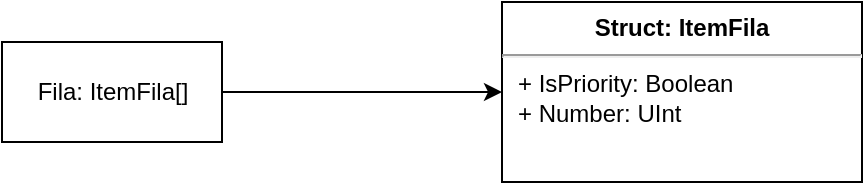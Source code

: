 <mxfile>
    <diagram id="H-UX-bx4Hc4YwCfj1C0T" name="Estrutura de Dados">
        <mxGraphModel dx="1624" dy="694" grid="1" gridSize="10" guides="1" tooltips="1" connect="1" arrows="1" fold="1" page="1" pageScale="1" pageWidth="827" pageHeight="1169" math="0" shadow="0">
            <root>
                <mxCell id="0"/>
                <mxCell id="1" parent="0"/>
                <mxCell id="4" value="" style="edgeStyle=orthogonalEdgeStyle;rounded=0;orthogonalLoop=1;jettySize=auto;html=1;entryX=0;entryY=0.5;entryDx=0;entryDy=0;" parent="1" source="2" target="5" edge="1">
                    <mxGeometry relative="1" as="geometry">
                        <mxPoint x="250" y="105" as="targetPoint"/>
                    </mxGeometry>
                </mxCell>
                <mxCell id="2" value="Fila: ItemFila[]" style="html=1;" parent="1" vertex="1">
                    <mxGeometry x="60" y="80" width="110" height="50" as="geometry"/>
                </mxCell>
                <mxCell id="5" value="&lt;p style=&quot;margin: 0px ; margin-top: 6px ; text-align: center&quot;&gt;&lt;b&gt;Struct: ItemFila&lt;/b&gt;&lt;/p&gt;&lt;hr&gt;&lt;p style=&quot;margin: 0px ; margin-left: 8px&quot;&gt;+ IsPriority: Boolean&lt;br&gt;+ Number: UInt&lt;/p&gt;" style="align=left;overflow=fill;html=1;dropTarget=0;" parent="1" vertex="1">
                    <mxGeometry x="310" y="60" width="180" height="90" as="geometry"/>
                </mxCell>
            </root>
        </mxGraphModel>
    </diagram>
    <diagram id="KpJzvfNAqQtKomHXxsy8" name="Geração">
        &#xa;
        <mxGraphModel dx="2451" dy="198" grid="1" gridSize="10" guides="1" tooltips="1" connect="1" arrows="1" fold="1" page="1" pageScale="1" pageWidth="827" pageHeight="1169" math="0" shadow="0">
            &#xa;
            <root>
                &#xa;
                <mxCell id="UH5I6xb5ytzm1GLyZQHh-0"/>
                &#xa;
                <mxCell id="UH5I6xb5ytzm1GLyZQHh-1" parent="UH5I6xb5ytzm1GLyZQHh-0"/>
                &#xa;
                <mxCell id="UH5I6xb5ytzm1GLyZQHh-4" value="Prioritária" style="edgeStyle=orthogonalEdgeStyle;rounded=0;orthogonalLoop=1;jettySize=auto;html=1;exitX=1;exitY=0.5;exitDx=0;exitDy=0;" parent="UH5I6xb5ytzm1GLyZQHh-1" target="UH5I6xb5ytzm1GLyZQHh-3" edge="1">
                    &#xa;
                    <mxGeometry relative="1" as="geometry">
                        &#xa;
                        <mxPoint x="240" y="105" as="sourcePoint"/>
                        &#xa;
                    </mxGeometry>
                    &#xa;
                </mxCell>
                &#xa;
                <mxCell id="UH5I6xb5ytzm1GLyZQHh-8" value="Normal" style="edgeStyle=orthogonalEdgeStyle;rounded=0;orthogonalLoop=1;jettySize=auto;html=1;" parent="UH5I6xb5ytzm1GLyZQHh-1" target="UH5I6xb5ytzm1GLyZQHh-7" edge="1">
                    &#xa;
                    <mxGeometry relative="1" as="geometry">
                        &#xa;
                        <mxPoint x="200" y="140" as="sourcePoint"/>
                        &#xa;
                    </mxGeometry>
                    &#xa;
                </mxCell>
                &#xa;
                <mxCell id="UH5I6xb5ytzm1GLyZQHh-6" value="Sim" style="edgeStyle=orthogonalEdgeStyle;rounded=0;orthogonalLoop=1;jettySize=auto;html=1;" parent="UH5I6xb5ytzm1GLyZQHh-1" source="UH5I6xb5ytzm1GLyZQHh-3" target="UH5I6xb5ytzm1GLyZQHh-5" edge="1">
                    &#xa;
                    <mxGeometry relative="1" as="geometry"/>
                    &#xa;
                </mxCell>
                &#xa;
                <mxCell id="UH5I6xb5ytzm1GLyZQHh-10" value="Não" style="edgeStyle=orthogonalEdgeStyle;rounded=0;orthogonalLoop=1;jettySize=auto;html=1;" parent="UH5I6xb5ytzm1GLyZQHh-1" source="UH5I6xb5ytzm1GLyZQHh-3" target="UH5I6xb5ytzm1GLyZQHh-9" edge="1">
                    &#xa;
                    <mxGeometry relative="1" as="geometry"/>
                    &#xa;
                </mxCell>
                &#xa;
                <mxCell id="UH5I6xb5ytzm1GLyZQHh-3" value="Verificar se existem outros prioritários" style="whiteSpace=wrap;html=1;" parent="UH5I6xb5ytzm1GLyZQHh-1" vertex="1">
                    &#xa;
                    <mxGeometry x="360" y="75" width="120" height="60" as="geometry"/>
                    &#xa;
                </mxCell>
                &#xa;
                <mxCell id="NOC0vEkSHNLShldRBLR6-3" style="edgeStyle=orthogonalEdgeStyle;rounded=0;orthogonalLoop=1;jettySize=auto;html=1;exitX=0.5;exitY=1;exitDx=0;exitDy=0;entryX=1;entryY=0.5;entryDx=0;entryDy=0;" parent="UH5I6xb5ytzm1GLyZQHh-1" source="UH5I6xb5ytzm1GLyZQHh-5" target="NOC0vEkSHNLShldRBLR6-6" edge="1">
                    &#xa;
                    <mxGeometry relative="1" as="geometry">
                        &#xa;
                        <mxPoint x="490" y="380" as="targetPoint"/>
                        &#xa;
                    </mxGeometry>
                    &#xa;
                </mxCell>
                &#xa;
                <mxCell id="UH5I6xb5ytzm1GLyZQHh-5" value="Inserir após o último prioritário" style="whiteSpace=wrap;html=1;" parent="UH5I6xb5ytzm1GLyZQHh-1" vertex="1">
                    &#xa;
                    <mxGeometry x="560" y="75" width="120" height="60" as="geometry"/>
                    &#xa;
                </mxCell>
                &#xa;
                <mxCell id="NOC0vEkSHNLShldRBLR6-1" style="edgeStyle=orthogonalEdgeStyle;rounded=0;orthogonalLoop=1;jettySize=auto;html=1;entryX=0;entryY=0.5;entryDx=0;entryDy=0;" parent="UH5I6xb5ytzm1GLyZQHh-1" source="UH5I6xb5ytzm1GLyZQHh-7" target="NOC0vEkSHNLShldRBLR6-6" edge="1">
                    &#xa;
                    <mxGeometry relative="1" as="geometry">
                        &#xa;
                        <mxPoint x="370" y="380" as="targetPoint"/>
                        &#xa;
                        <Array as="points">
                            &#xa;
                            <mxPoint x="200" y="440"/>
                            &#xa;
                            <mxPoint x="360" y="440"/>
                            &#xa;
                            <mxPoint x="360" y="445"/>
                            &#xa;
                        </Array>
                        &#xa;
                    </mxGeometry>
                    &#xa;
                </mxCell>
                &#xa;
                <mxCell id="UH5I6xb5ytzm1GLyZQHh-7" value="Adicionar ao fim da fila" style="whiteSpace=wrap;html=1;" parent="UH5I6xb5ytzm1GLyZQHh-1" vertex="1">
                    &#xa;
                    <mxGeometry x="140" y="220" width="120" height="60" as="geometry"/>
                    &#xa;
                </mxCell>
                &#xa;
                <mxCell id="NOC0vEkSHNLShldRBLR6-2" style="edgeStyle=orthogonalEdgeStyle;rounded=0;orthogonalLoop=1;jettySize=auto;html=1;exitX=0.5;exitY=1;exitDx=0;exitDy=0;entryX=0.5;entryY=0;entryDx=0;entryDy=0;" parent="UH5I6xb5ytzm1GLyZQHh-1" source="UH5I6xb5ytzm1GLyZQHh-9" target="NOC0vEkSHNLShldRBLR6-6" edge="1">
                    &#xa;
                    <mxGeometry relative="1" as="geometry">
                        &#xa;
                        <mxPoint x="430" y="350" as="targetPoint"/>
                        &#xa;
                    </mxGeometry>
                    &#xa;
                </mxCell>
                &#xa;
                <mxCell id="UH5I6xb5ytzm1GLyZQHh-9" value="Adicionar no começo da fila" style="whiteSpace=wrap;html=1;" parent="UH5I6xb5ytzm1GLyZQHh-1" vertex="1">
                    &#xa;
                    <mxGeometry x="360" y="220" width="120" height="60" as="geometry"/>
                    &#xa;
                </mxCell>
                &#xa;
                <mxCell id="UH5I6xb5ytzm1GLyZQHh-11" value="Fluxo para adicionar novos itens da lista" style="text;html=1;align=center;verticalAlign=middle;resizable=0;points=[];autosize=1;" parent="UH5I6xb5ytzm1GLyZQHh-1" vertex="1">
                    &#xa;
                    <mxGeometry x="260" width="230" height="20" as="geometry"/>
                    &#xa;
                </mxCell>
                &#xa;
                <mxCell id="NOC0vEkSHNLShldRBLR6-6" value="Fim" style="ellipse;whiteSpace=wrap;html=1;" parent="UH5I6xb5ytzm1GLyZQHh-1" vertex="1">
                    &#xa;
                    <mxGeometry x="350" y="410" width="140" height="70" as="geometry"/>
                    &#xa;
                </mxCell>
                &#xa;
                <mxCell id="3w_L9NhBtFUZ-mEIXNkC-1" value="" style="edgeStyle=orthogonalEdgeStyle;rounded=0;orthogonalLoop=1;jettySize=auto;html=1;" parent="UH5I6xb5ytzm1GLyZQHh-1" source="MYyblFCS6OfKs6edSual-0" target="3w_L9NhBtFUZ-mEIXNkC-0" edge="1">
                    &#xa;
                    <mxGeometry relative="1" as="geometry"/>
                    &#xa;
                </mxCell>
                &#xa;
                <mxCell id="MYyblFCS6OfKs6edSual-0" value="Gerar senha" style="shape=trapezoid;perimeter=trapezoidPerimeter;whiteSpace=wrap;html=1;fixedSize=1;" parent="UH5I6xb5ytzm1GLyZQHh-1" vertex="1">
                    &#xa;
                    <mxGeometry x="-270" y="75" width="120" height="60" as="geometry"/>
                    &#xa;
                </mxCell>
                &#xa;
                <mxCell id="MYyblFCS6OfKs6edSual-1" value="Inserir tipo de atendimento" style="shape=trapezoid;perimeter=trapezoidPerimeter;whiteSpace=wrap;html=1;fixedSize=1;" parent="UH5I6xb5ytzm1GLyZQHh-1" vertex="1">
                    &#xa;
                    <mxGeometry x="130" y="75" width="120" height="60" as="geometry"/>
                    &#xa;
                </mxCell>
                &#xa;
                <mxCell id="3w_L9NhBtFUZ-mEIXNkC-2" value="" style="edgeStyle=orthogonalEdgeStyle;rounded=0;orthogonalLoop=1;jettySize=auto;html=1;" parent="UH5I6xb5ytzm1GLyZQHh-1" source="3w_L9NhBtFUZ-mEIXNkC-0" target="MYyblFCS6OfKs6edSual-1" edge="1">
                    &#xa;
                    <mxGeometry relative="1" as="geometry"/>
                    &#xa;
                </mxCell>
                &#xa;
                <mxCell id="3w_L9NhBtFUZ-mEIXNkC-0" value="Gerar numero de senha" style="whiteSpace=wrap;html=1;" parent="UH5I6xb5ytzm1GLyZQHh-1" vertex="1">
                    &#xa;
                    <mxGeometry x="-70" y="75" width="120" height="60" as="geometry"/>
                    &#xa;
                </mxCell>
                &#xa;
            </root>
            &#xa;
        </mxGraphModel>
        &#xa;
    </diagram>
    <diagram id="aihHtouqyudgMX7-Er_P" name="Chamada">
        &#xa;
        <mxGraphModel dx="1624" dy="198" grid="1" gridSize="10" guides="1" tooltips="1" connect="1" arrows="1" fold="1" page="1" pageScale="1" pageWidth="827" pageHeight="1169" math="0" shadow="0">
            &#xa;
            <root>
                &#xa;
                <mxCell id="DObUNgYAX8vtzH-nEzaS-0"/>
                &#xa;
                <mxCell id="DObUNgYAX8vtzH-nEzaS-1" parent="DObUNgYAX8vtzH-nEzaS-0"/>
                &#xa;
                <mxCell id="rSRacyp7KQvrHBXrDJwl-2" value="" style="edgeStyle=orthogonalEdgeStyle;rounded=0;orthogonalLoop=1;jettySize=auto;html=1;" parent="DObUNgYAX8vtzH-nEzaS-1" source="rSRacyp7KQvrHBXrDJwl-0" target="rSRacyp7KQvrHBXrDJwl-1" edge="1">
                    &#xa;
                    <mxGeometry relative="1" as="geometry"/>
                    &#xa;
                </mxCell>
                &#xa;
                <mxCell id="rSRacyp7KQvrHBXrDJwl-0" value="Chamar o primeiro item da lista" style="whiteSpace=wrap;html=1;" parent="DObUNgYAX8vtzH-nEzaS-1" vertex="1">
                    &#xa;
                    <mxGeometry x="260" y="60" width="120" height="60" as="geometry"/>
                    &#xa;
                </mxCell>
                &#xa;
                <mxCell id="YxTifZSVBa5M2Ra1nn7D-9" style="edgeStyle=orthogonalEdgeStyle;rounded=0;orthogonalLoop=1;jettySize=auto;html=1;exitX=1;exitY=0.5;exitDx=0;exitDy=0;entryX=0;entryY=0.5;entryDx=0;entryDy=0;" parent="DObUNgYAX8vtzH-nEzaS-1" source="rSRacyp7KQvrHBXrDJwl-1" target="YxTifZSVBa5M2Ra1nn7D-7" edge="1">
                    &#xa;
                    <mxGeometry relative="1" as="geometry"/>
                    &#xa;
                </mxCell>
                &#xa;
                <mxCell id="rSRacyp7KQvrHBXrDJwl-1" value="Remover o item da lista" style="whiteSpace=wrap;html=1;" parent="DObUNgYAX8vtzH-nEzaS-1" vertex="1">
                    &#xa;
                    <mxGeometry x="260" y="200" width="120" height="60" as="geometry"/>
                    &#xa;
                </mxCell>
                &#xa;
                <mxCell id="rSRacyp7KQvrHBXrDJwl-4" value="" style="edgeStyle=orthogonalEdgeStyle;rounded=0;orthogonalLoop=1;jettySize=auto;html=1;" parent="DObUNgYAX8vtzH-nEzaS-1" target="rSRacyp7KQvrHBXrDJwl-0" edge="1">
                    &#xa;
                    <mxGeometry relative="1" as="geometry">
                        &#xa;
                        <mxPoint x="150" y="90" as="sourcePoint"/>
                        &#xa;
                    </mxGeometry>
                    &#xa;
                </mxCell>
                &#xa;
                <mxCell id="YxTifZSVBa5M2Ra1nn7D-10" style="edgeStyle=orthogonalEdgeStyle;rounded=0;orthogonalLoop=1;jettySize=auto;html=1;exitX=0.5;exitY=1;exitDx=0;exitDy=0;entryX=0.5;entryY=0;entryDx=0;entryDy=0;" parent="DObUNgYAX8vtzH-nEzaS-1" source="YxTifZSVBa5M2Ra1nn7D-7" target="YxTifZSVBa5M2Ra1nn7D-11" edge="1">
                    &#xa;
                    <mxGeometry relative="1" as="geometry">
                        &#xa;
                        <mxPoint x="362.426" y="341.716" as="targetPoint"/>
                        &#xa;
                    </mxGeometry>
                    &#xa;
                </mxCell>
                &#xa;
                <mxCell id="YxTifZSVBa5M2Ra1nn7D-7" value="Insira o número gichê de chamada" style="shape=trapezoid;perimeter=trapezoidPerimeter;whiteSpace=wrap;html=1;fixedSize=1;" parent="DObUNgYAX8vtzH-nEzaS-1" vertex="1">
                    &#xa;
                    <mxGeometry x="440" y="200" width="120" height="60" as="geometry"/>
                    &#xa;
                </mxCell>
                &#xa;
                <mxCell id="YxTifZSVBa5M2Ra1nn7D-13" value="" style="edgeStyle=orthogonalEdgeStyle;rounded=0;orthogonalLoop=1;jettySize=auto;html=1;" parent="DObUNgYAX8vtzH-nEzaS-1" source="YxTifZSVBa5M2Ra1nn7D-11" target="YxTifZSVBa5M2Ra1nn7D-12" edge="1">
                    &#xa;
                    <mxGeometry relative="1" as="geometry"/>
                    &#xa;
                </mxCell>
                &#xa;
                <mxCell id="YxTifZSVBa5M2Ra1nn7D-11" value="Imprime na tela" style="whiteSpace=wrap;html=1;" parent="DObUNgYAX8vtzH-nEzaS-1" vertex="1">
                    &#xa;
                    <mxGeometry x="250" y="350" width="120" height="60" as="geometry"/>
                    &#xa;
                </mxCell>
                &#xa;
                <mxCell id="YxTifZSVBa5M2Ra1nn7D-12" value="Fim" style="ellipse;whiteSpace=wrap;html=1;" parent="DObUNgYAX8vtzH-nEzaS-1" vertex="1">
                    &#xa;
                    <mxGeometry x="250" y="470" width="120" height="80" as="geometry"/>
                    &#xa;
                </mxCell>
                &#xa;
                <mxCell id="yetNHUSXrXyHn1LaKbI5-0" value="Chamar senha" style="shape=trapezoid;perimeter=trapezoidPerimeter;whiteSpace=wrap;html=1;fixedSize=1;" parent="DObUNgYAX8vtzH-nEzaS-1" vertex="1">
                    &#xa;
                    <mxGeometry x="40" y="60" width="120" height="60" as="geometry"/>
                    &#xa;
                </mxCell>
                &#xa;
            </root>
            &#xa;
        </mxGraphModel>
        &#xa;
    </diagram>
    <diagram id="UqMCuadBAFJTj9nRv2lw" name="Impressão Senhas">
        &#xa;        &#xa;&#xa;
        <mxGraphModel dx="798" dy="617" grid="1" gridSize="10" guides="1" tooltips="1" connect="1" arrows="1" fold="1" page="1" pageScale="1" pageWidth="827" pageHeight="1169" math="0" shadow="0">
            &#xa;            &#xa;&#xa;
            <root>
                &#xa;                &#xa;&#xa;
                <mxCell id="XR_DSFAK_g_O1x7kfTtM-0"/>
                &#xa;                &#xa;&#xa;
                <mxCell id="XR_DSFAK_g_O1x7kfTtM-1" parent="XR_DSFAK_g_O1x7kfTtM-0"/>
                &#xa;                &#xa;&#xa;
                <mxCell id="A-Cs9EHY-Vsw4WJAifmP-5" value="" style="edgeStyle=orthogonalEdgeStyle;rounded=0;orthogonalLoop=1;jettySize=auto;html=1;" parent="XR_DSFAK_g_O1x7kfTtM-1" source="A-Cs9EHY-Vsw4WJAifmP-0" target="A-Cs9EHY-Vsw4WJAifmP-4" edge="1">
                    &#xa;                    &#xa;&#xa;
                    <mxGeometry relative="1" as="geometry"/>
                    &#xa;                    &#xa;&#xa;
                </mxCell>
                &#xa;                &#xa;&#xa;
                <mxCell id="A-Cs9EHY-Vsw4WJAifmP-0" value="Imprimir senhas" style="shape=trapezoid;perimeter=trapezoidPerimeter;whiteSpace=wrap;html=1;fixedSize=1;" parent="XR_DSFAK_g_O1x7kfTtM-1" vertex="1">
                    &#xa;                    &#xa;&#xa;
                    <mxGeometry x="50" y="60" width="120" height="60" as="geometry"/>
                    &#xa;                    &#xa;&#xa;
                </mxCell>
                &#xa;                &#xa;&#xa;
                <mxCell id="A-Cs9EHY-Vsw4WJAifmP-7" value="" style="edgeStyle=orthogonalEdgeStyle;rounded=0;orthogonalLoop=1;jettySize=auto;html=1;" parent="XR_DSFAK_g_O1x7kfTtM-1" source="A-Cs9EHY-Vsw4WJAifmP-4" target="A-Cs9EHY-Vsw4WJAifmP-6" edge="1">
                    &#xa;                    &#xa;&#xa;
                    <mxGeometry relative="1" as="geometry"/>
                    &#xa;                    &#xa;&#xa;
                </mxCell>
                &#xa;                &#xa;&#xa;
                <mxCell id="A-Cs9EHY-Vsw4WJAifmP-4" value="Imprimir tela de senhas&lt;br&gt;&lt;br&gt;" style="whiteSpace=wrap;html=1;" parent="XR_DSFAK_g_O1x7kfTtM-1" vertex="1">
                    &#xa;                    &#xa;&#xa;
                    <mxGeometry x="250" y="60" width="120" height="60" as="geometry"/>
                    &#xa;                    &#xa;&#xa;
                </mxCell>
                &#xa;                &#xa;&#xa;
                <mxCell id="A-Cs9EHY-Vsw4WJAifmP-6" value="Fim!&lt;br&gt;" style="ellipse;whiteSpace=wrap;html=1;" parent="XR_DSFAK_g_O1x7kfTtM-1" vertex="1">
                    &#xa;                    &#xa;&#xa;
                    <mxGeometry x="250" y="190" width="120" height="80" as="geometry"/>
                    &#xa;                    &#xa;&#xa;
                </mxCell>
                &#xa;                &#xa;&#xa;
            </root>
            &#xa;            &#xa;&#xa;
        </mxGraphModel>
        &#xa;        &#xa;&#xa;
    </diagram>
    <diagram id="GhKmdM0NSmOwphlkkYdu" name="Gerar numero de senha">
        &#xa;
        <mxGraphModel dx="1624" dy="1367" grid="1" gridSize="10" guides="1" tooltips="1" connect="1" arrows="1" fold="1" page="1" pageScale="1" pageWidth="827" pageHeight="1169" math="0" shadow="0">
            &#xa;
            <root>
                &#xa;
                <mxCell id="xSPMgKyC4YUFdpYfQJ48-0"/>
                &#xa;
                <mxCell id="xSPMgKyC4YUFdpYfQJ48-1" parent="xSPMgKyC4YUFdpYfQJ48-0"/>
                &#xa;
                <mxCell id="xSPMgKyC4YUFdpYfQJ48-6" value="" style="edgeStyle=orthogonalEdgeStyle;rounded=0;orthogonalLoop=1;jettySize=auto;html=1;" parent="xSPMgKyC4YUFdpYfQJ48-1" source="xSPMgKyC4YUFdpYfQJ48-2" target="xSPMgKyC4YUFdpYfQJ48-5" edge="1">
                    &#xa;
                    <mxGeometry relative="1" as="geometry"/>
                    &#xa;
                </mxCell>
                &#xa;
                <mxCell id="xSPMgKyC4YUFdpYfQJ48-2" value="Gerar um número aleatório" style="whiteSpace=wrap;html=1;" parent="xSPMgKyC4YUFdpYfQJ48-1" vertex="1">
                    &#xa;
                    <mxGeometry x="220" y="140" width="120" height="60" as="geometry"/>
                    &#xa;
                </mxCell>
                &#xa;
                <mxCell id="xSPMgKyC4YUFdpYfQJ48-8" value="Sim" style="edgeStyle=orthogonalEdgeStyle;rounded=0;orthogonalLoop=1;jettySize=auto;html=1;entryX=1;entryY=0.5;entryDx=0;entryDy=0;" parent="xSPMgKyC4YUFdpYfQJ48-1" source="xSPMgKyC4YUFdpYfQJ48-5" target="xSPMgKyC4YUFdpYfQJ48-2" edge="1">
                    &#xa;
                    <mxGeometry relative="1" as="geometry">
                        &#xa;
                        <mxPoint x="390" y="170" as="targetPoint"/>
                        &#xa;
                        <Array as="points">
                            &#xa;
                            <mxPoint x="360" y="300"/>
                            &#xa;
                            <mxPoint x="360" y="170"/>
                            &#xa;
                        </Array>
                        &#xa;
                    </mxGeometry>
                    &#xa;
                </mxCell>
                &#xa;
                <mxCell id="xSPMgKyC4YUFdpYfQJ48-12" value="Não" style="edgeStyle=orthogonalEdgeStyle;rounded=0;orthogonalLoop=1;jettySize=auto;html=1;" parent="xSPMgKyC4YUFdpYfQJ48-1" source="xSPMgKyC4YUFdpYfQJ48-5" target="xSPMgKyC4YUFdpYfQJ48-11" edge="1">
                    &#xa;
                    <mxGeometry relative="1" as="geometry"/>
                    &#xa;
                </mxCell>
                &#xa;
                <mxCell id="xSPMgKyC4YUFdpYfQJ48-5" value="Número existe na lista?" style="rhombus;whiteSpace=wrap;html=1;" parent="xSPMgKyC4YUFdpYfQJ48-1" vertex="1">
                    &#xa;
                    <mxGeometry x="240" y="260" width="80" height="80" as="geometry"/>
                    &#xa;
                </mxCell>
                &#xa;
                <mxCell id="xSPMgKyC4YUFdpYfQJ48-11" value="Fim" style="ellipse;whiteSpace=wrap;html=1;" parent="xSPMgKyC4YUFdpYfQJ48-1" vertex="1">
                    &#xa;
                    <mxGeometry x="220" y="420" width="120" height="80" as="geometry"/>
                    &#xa;
                </mxCell>
                &#xa;
                <mxCell id="xSPMgKyC4YUFdpYfQJ48-14" value="" style="edgeStyle=orthogonalEdgeStyle;rounded=0;orthogonalLoop=1;jettySize=auto;html=1;" parent="xSPMgKyC4YUFdpYfQJ48-1" source="xSPMgKyC4YUFdpYfQJ48-13" target="xSPMgKyC4YUFdpYfQJ48-2" edge="1">
                    &#xa;
                    <mxGeometry relative="1" as="geometry"/>
                    &#xa;
                </mxCell>
                &#xa;
                <mxCell id="xSPMgKyC4YUFdpYfQJ48-13" value="Início" style="ellipse;whiteSpace=wrap;html=1;" parent="xSPMgKyC4YUFdpYfQJ48-1" vertex="1">
                    &#xa;
                    <mxGeometry x="220" y="-10" width="120" height="80" as="geometry"/>
                    &#xa;
                </mxCell>
                &#xa;
            </root>
            &#xa;
        </mxGraphModel>
        &#xa;
    </diagram>
</mxfile>